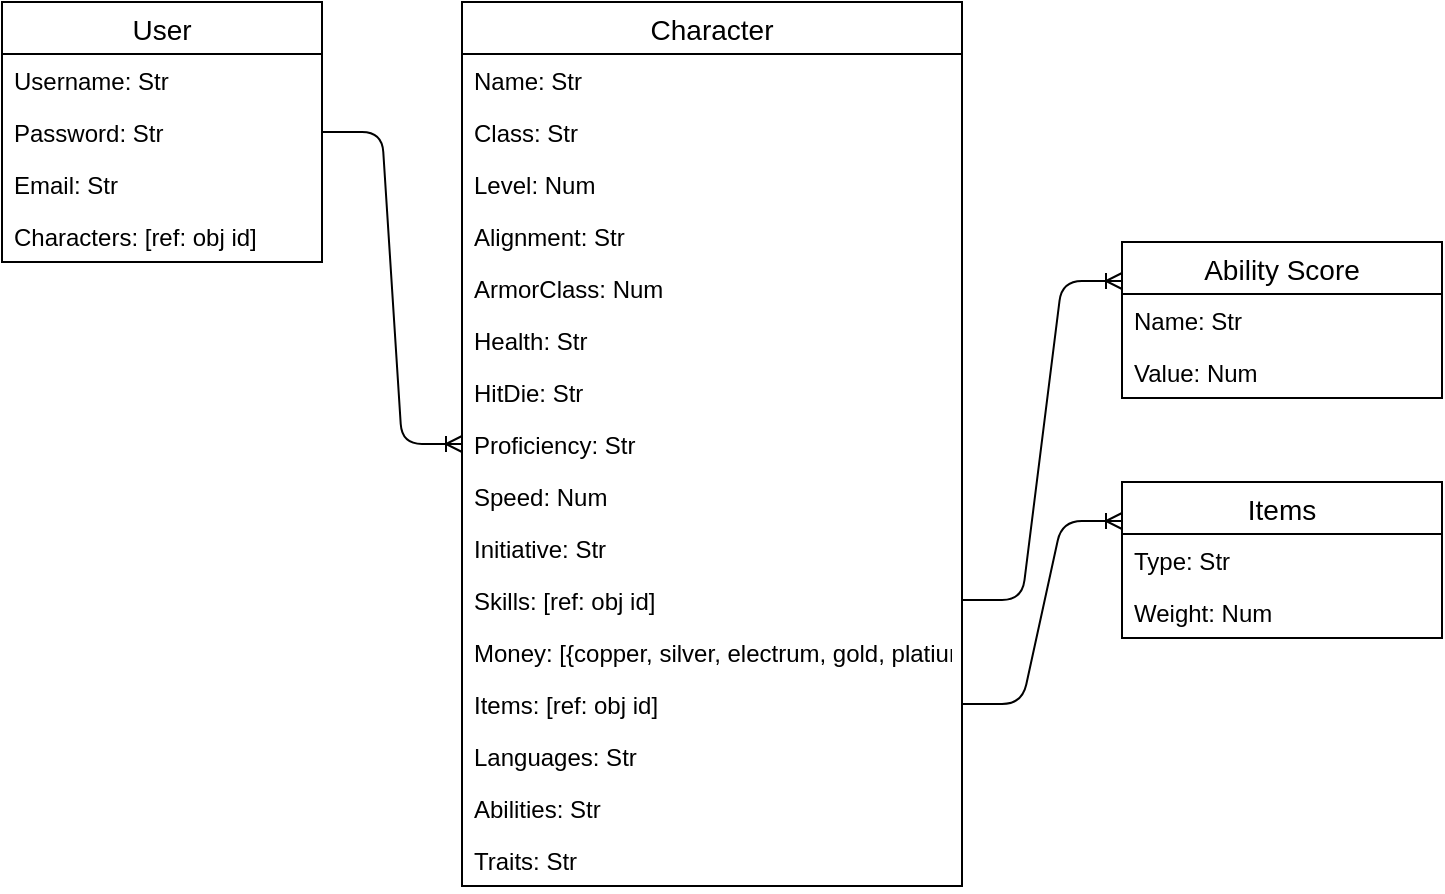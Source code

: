<mxfile version="13.3.5" type="device"><diagram id="oRjx9AXtk_63vZgVztj5" name="Page-1"><mxGraphModel dx="1385" dy="627" grid="1" gridSize="10" guides="1" tooltips="1" connect="1" arrows="1" fold="1" page="1" pageScale="1" pageWidth="850" pageHeight="1100" math="0" shadow="0"><root><mxCell id="0"/><mxCell id="1" parent="0"/><mxCell id="1s9QtT6Oh5tXI5E5atgQ-1" value="User" style="swimlane;fontStyle=0;childLayout=stackLayout;horizontal=1;startSize=26;horizontalStack=0;resizeParent=1;resizeParentMax=0;resizeLast=0;collapsible=1;marginBottom=0;align=center;fontSize=14;" vertex="1" parent="1"><mxGeometry x="80" y="40" width="160" height="130" as="geometry"/></mxCell><mxCell id="1s9QtT6Oh5tXI5E5atgQ-2" value="Username: Str" style="text;strokeColor=none;fillColor=none;spacingLeft=4;spacingRight=4;overflow=hidden;rotatable=0;points=[[0,0.5],[1,0.5]];portConstraint=eastwest;fontSize=12;" vertex="1" parent="1s9QtT6Oh5tXI5E5atgQ-1"><mxGeometry y="26" width="160" height="26" as="geometry"/></mxCell><mxCell id="1s9QtT6Oh5tXI5E5atgQ-3" value="Password: Str" style="text;strokeColor=none;fillColor=none;spacingLeft=4;spacingRight=4;overflow=hidden;rotatable=0;points=[[0,0.5],[1,0.5]];portConstraint=eastwest;fontSize=12;" vertex="1" parent="1s9QtT6Oh5tXI5E5atgQ-1"><mxGeometry y="52" width="160" height="26" as="geometry"/></mxCell><mxCell id="1s9QtT6Oh5tXI5E5atgQ-4" value="Email: Str" style="text;strokeColor=none;fillColor=none;spacingLeft=4;spacingRight=4;overflow=hidden;rotatable=0;points=[[0,0.5],[1,0.5]];portConstraint=eastwest;fontSize=12;" vertex="1" parent="1s9QtT6Oh5tXI5E5atgQ-1"><mxGeometry y="78" width="160" height="26" as="geometry"/></mxCell><mxCell id="1s9QtT6Oh5tXI5E5atgQ-5" value="Characters: [ref: obj id]" style="text;strokeColor=none;fillColor=none;spacingLeft=4;spacingRight=4;overflow=hidden;rotatable=0;points=[[0,0.5],[1,0.5]];portConstraint=eastwest;fontSize=12;" vertex="1" parent="1s9QtT6Oh5tXI5E5atgQ-1"><mxGeometry y="104" width="160" height="26" as="geometry"/></mxCell><mxCell id="1s9QtT6Oh5tXI5E5atgQ-31" value="" style="edgeStyle=entityRelationEdgeStyle;fontSize=12;html=1;endArrow=ERoneToMany;exitX=1;exitY=0.5;exitDx=0;exitDy=0;entryX=0;entryY=0.5;entryDx=0;entryDy=0;" edge="1" parent="1" source="1s9QtT6Oh5tXI5E5atgQ-3" target="1s9QtT6Oh5tXI5E5atgQ-14"><mxGeometry width="100" height="100" relative="1" as="geometry"><mxPoint x="350" y="400" as="sourcePoint"/><mxPoint x="369" y="57" as="targetPoint"/></mxGeometry></mxCell><mxCell id="1s9QtT6Oh5tXI5E5atgQ-6" value="Character" style="swimlane;fontStyle=0;childLayout=stackLayout;horizontal=1;startSize=26;horizontalStack=0;resizeParent=1;resizeParentMax=0;resizeLast=0;collapsible=1;marginBottom=0;align=center;fontSize=14;" vertex="1" parent="1"><mxGeometry x="310" y="40" width="250" height="442" as="geometry"/></mxCell><mxCell id="1s9QtT6Oh5tXI5E5atgQ-7" value="Name: Str" style="text;strokeColor=none;fillColor=none;spacingLeft=4;spacingRight=4;overflow=hidden;rotatable=0;points=[[0,0.5],[1,0.5]];portConstraint=eastwest;fontSize=12;" vertex="1" parent="1s9QtT6Oh5tXI5E5atgQ-6"><mxGeometry y="26" width="250" height="26" as="geometry"/></mxCell><mxCell id="1s9QtT6Oh5tXI5E5atgQ-8" value="Class: Str" style="text;strokeColor=none;fillColor=none;spacingLeft=4;spacingRight=4;overflow=hidden;rotatable=0;points=[[0,0.5],[1,0.5]];portConstraint=eastwest;fontSize=12;" vertex="1" parent="1s9QtT6Oh5tXI5E5atgQ-6"><mxGeometry y="52" width="250" height="26" as="geometry"/></mxCell><mxCell id="1s9QtT6Oh5tXI5E5atgQ-9" value="Level: Num" style="text;strokeColor=none;fillColor=none;spacingLeft=4;spacingRight=4;overflow=hidden;rotatable=0;points=[[0,0.5],[1,0.5]];portConstraint=eastwest;fontSize=12;" vertex="1" parent="1s9QtT6Oh5tXI5E5atgQ-6"><mxGeometry y="78" width="250" height="26" as="geometry"/></mxCell><mxCell id="1s9QtT6Oh5tXI5E5atgQ-10" value="Alignment: Str" style="text;strokeColor=none;fillColor=none;spacingLeft=4;spacingRight=4;overflow=hidden;rotatable=0;points=[[0,0.5],[1,0.5]];portConstraint=eastwest;fontSize=12;" vertex="1" parent="1s9QtT6Oh5tXI5E5atgQ-6"><mxGeometry y="104" width="250" height="26" as="geometry"/></mxCell><mxCell id="1s9QtT6Oh5tXI5E5atgQ-11" value="ArmorClass: Num" style="text;strokeColor=none;fillColor=none;spacingLeft=4;spacingRight=4;overflow=hidden;rotatable=0;points=[[0,0.5],[1,0.5]];portConstraint=eastwest;fontSize=12;" vertex="1" parent="1s9QtT6Oh5tXI5E5atgQ-6"><mxGeometry y="130" width="250" height="26" as="geometry"/></mxCell><mxCell id="1s9QtT6Oh5tXI5E5atgQ-12" value="Health: Str" style="text;strokeColor=none;fillColor=none;spacingLeft=4;spacingRight=4;overflow=hidden;rotatable=0;points=[[0,0.5],[1,0.5]];portConstraint=eastwest;fontSize=12;" vertex="1" parent="1s9QtT6Oh5tXI5E5atgQ-6"><mxGeometry y="156" width="250" height="26" as="geometry"/></mxCell><mxCell id="1s9QtT6Oh5tXI5E5atgQ-42" value="HitDie: Str" style="text;strokeColor=none;fillColor=none;spacingLeft=4;spacingRight=4;overflow=hidden;rotatable=0;points=[[0,0.5],[1,0.5]];portConstraint=eastwest;fontSize=12;" vertex="1" parent="1s9QtT6Oh5tXI5E5atgQ-6"><mxGeometry y="182" width="250" height="26" as="geometry"/></mxCell><mxCell id="1s9QtT6Oh5tXI5E5atgQ-14" value="Proficiency: Str" style="text;strokeColor=none;fillColor=none;spacingLeft=4;spacingRight=4;overflow=hidden;rotatable=0;points=[[0,0.5],[1,0.5]];portConstraint=eastwest;fontSize=12;" vertex="1" parent="1s9QtT6Oh5tXI5E5atgQ-6"><mxGeometry y="208" width="250" height="26" as="geometry"/></mxCell><mxCell id="1s9QtT6Oh5tXI5E5atgQ-15" value="Speed: Num" style="text;strokeColor=none;fillColor=none;spacingLeft=4;spacingRight=4;overflow=hidden;rotatable=0;points=[[0,0.5],[1,0.5]];portConstraint=eastwest;fontSize=12;" vertex="1" parent="1s9QtT6Oh5tXI5E5atgQ-6"><mxGeometry y="234" width="250" height="26" as="geometry"/></mxCell><mxCell id="1s9QtT6Oh5tXI5E5atgQ-16" value="Initiative: Str" style="text;strokeColor=none;fillColor=none;spacingLeft=4;spacingRight=4;overflow=hidden;rotatable=0;points=[[0,0.5],[1,0.5]];portConstraint=eastwest;fontSize=12;" vertex="1" parent="1s9QtT6Oh5tXI5E5atgQ-6"><mxGeometry y="260" width="250" height="26" as="geometry"/></mxCell><mxCell id="1s9QtT6Oh5tXI5E5atgQ-17" value="Skills: [ref: obj id]" style="text;strokeColor=none;fillColor=none;spacingLeft=4;spacingRight=4;overflow=hidden;rotatable=0;points=[[0,0.5],[1,0.5]];portConstraint=eastwest;fontSize=12;" vertex="1" parent="1s9QtT6Oh5tXI5E5atgQ-6"><mxGeometry y="286" width="250" height="26" as="geometry"/></mxCell><mxCell id="1s9QtT6Oh5tXI5E5atgQ-18" value="Money: [{copper, silver, electrum, gold, platiunum}]" style="text;strokeColor=none;fillColor=none;spacingLeft=4;spacingRight=4;overflow=hidden;rotatable=0;points=[[0,0.5],[1,0.5]];portConstraint=eastwest;fontSize=12;" vertex="1" parent="1s9QtT6Oh5tXI5E5atgQ-6"><mxGeometry y="312" width="250" height="26" as="geometry"/></mxCell><mxCell id="1s9QtT6Oh5tXI5E5atgQ-21" value="Items: [ref: obj id]" style="text;strokeColor=none;fillColor=none;spacingLeft=4;spacingRight=4;overflow=hidden;rotatable=0;points=[[0,0.5],[1,0.5]];portConstraint=eastwest;fontSize=12;" vertex="1" parent="1s9QtT6Oh5tXI5E5atgQ-6"><mxGeometry y="338" width="250" height="26" as="geometry"/></mxCell><mxCell id="1s9QtT6Oh5tXI5E5atgQ-20" value="Languages: Str" style="text;strokeColor=none;fillColor=none;spacingLeft=4;spacingRight=4;overflow=hidden;rotatable=0;points=[[0,0.5],[1,0.5]];portConstraint=eastwest;fontSize=12;" vertex="1" parent="1s9QtT6Oh5tXI5E5atgQ-6"><mxGeometry y="364" width="250" height="26" as="geometry"/></mxCell><mxCell id="1s9QtT6Oh5tXI5E5atgQ-22" value="Abilities: Str" style="text;strokeColor=none;fillColor=none;spacingLeft=4;spacingRight=4;overflow=hidden;rotatable=0;points=[[0,0.5],[1,0.5]];portConstraint=eastwest;fontSize=12;" vertex="1" parent="1s9QtT6Oh5tXI5E5atgQ-6"><mxGeometry y="390" width="250" height="26" as="geometry"/></mxCell><mxCell id="1s9QtT6Oh5tXI5E5atgQ-30" value="Traits: Str" style="text;strokeColor=none;fillColor=none;spacingLeft=4;spacingRight=4;overflow=hidden;rotatable=0;points=[[0,0.5],[1,0.5]];portConstraint=eastwest;fontSize=12;" vertex="1" parent="1s9QtT6Oh5tXI5E5atgQ-6"><mxGeometry y="416" width="250" height="26" as="geometry"/></mxCell><mxCell id="1s9QtT6Oh5tXI5E5atgQ-40" value="" style="edgeStyle=entityRelationEdgeStyle;fontSize=12;html=1;endArrow=ERoneToMany;entryX=0;entryY=0.25;entryDx=0;entryDy=0;" edge="1" parent="1" source="1s9QtT6Oh5tXI5E5atgQ-17" target="1s9QtT6Oh5tXI5E5atgQ-32"><mxGeometry width="100" height="100" relative="1" as="geometry"><mxPoint x="580" y="300" as="sourcePoint"/><mxPoint x="620" y="210" as="targetPoint"/></mxGeometry></mxCell><mxCell id="1s9QtT6Oh5tXI5E5atgQ-41" value="" style="edgeStyle=entityRelationEdgeStyle;fontSize=12;html=1;endArrow=ERoneToMany;entryX=0;entryY=0.25;entryDx=0;entryDy=0;" edge="1" parent="1" source="1s9QtT6Oh5tXI5E5atgQ-21" target="1s9QtT6Oh5tXI5E5atgQ-36"><mxGeometry width="100" height="100" relative="1" as="geometry"><mxPoint x="620" y="390" as="sourcePoint"/><mxPoint x="720" y="290" as="targetPoint"/></mxGeometry></mxCell><mxCell id="1s9QtT6Oh5tXI5E5atgQ-32" value="Ability Score" style="swimlane;fontStyle=0;childLayout=stackLayout;horizontal=1;startSize=26;horizontalStack=0;resizeParent=1;resizeParentMax=0;resizeLast=0;collapsible=1;marginBottom=0;align=center;fontSize=14;" vertex="1" parent="1"><mxGeometry x="640" y="160" width="160" height="78" as="geometry"/></mxCell><mxCell id="1s9QtT6Oh5tXI5E5atgQ-33" value="Name: Str" style="text;strokeColor=none;fillColor=none;spacingLeft=4;spacingRight=4;overflow=hidden;rotatable=0;points=[[0,0.5],[1,0.5]];portConstraint=eastwest;fontSize=12;" vertex="1" parent="1s9QtT6Oh5tXI5E5atgQ-32"><mxGeometry y="26" width="160" height="26" as="geometry"/></mxCell><mxCell id="1s9QtT6Oh5tXI5E5atgQ-34" value="Value: Num" style="text;strokeColor=none;fillColor=none;spacingLeft=4;spacingRight=4;overflow=hidden;rotatable=0;points=[[0,0.5],[1,0.5]];portConstraint=eastwest;fontSize=12;" vertex="1" parent="1s9QtT6Oh5tXI5E5atgQ-32"><mxGeometry y="52" width="160" height="26" as="geometry"/></mxCell><mxCell id="1s9QtT6Oh5tXI5E5atgQ-36" value="Items" style="swimlane;fontStyle=0;childLayout=stackLayout;horizontal=1;startSize=26;horizontalStack=0;resizeParent=1;resizeParentMax=0;resizeLast=0;collapsible=1;marginBottom=0;align=center;fontSize=14;" vertex="1" parent="1"><mxGeometry x="640" y="280" width="160" height="78" as="geometry"/></mxCell><mxCell id="1s9QtT6Oh5tXI5E5atgQ-37" value="Type: Str" style="text;strokeColor=none;fillColor=none;spacingLeft=4;spacingRight=4;overflow=hidden;rotatable=0;points=[[0,0.5],[1,0.5]];portConstraint=eastwest;fontSize=12;" vertex="1" parent="1s9QtT6Oh5tXI5E5atgQ-36"><mxGeometry y="26" width="160" height="26" as="geometry"/></mxCell><mxCell id="1s9QtT6Oh5tXI5E5atgQ-38" value="Weight: Num" style="text;strokeColor=none;fillColor=none;spacingLeft=4;spacingRight=4;overflow=hidden;rotatable=0;points=[[0,0.5],[1,0.5]];portConstraint=eastwest;fontSize=12;" vertex="1" parent="1s9QtT6Oh5tXI5E5atgQ-36"><mxGeometry y="52" width="160" height="26" as="geometry"/></mxCell></root></mxGraphModel></diagram></mxfile>